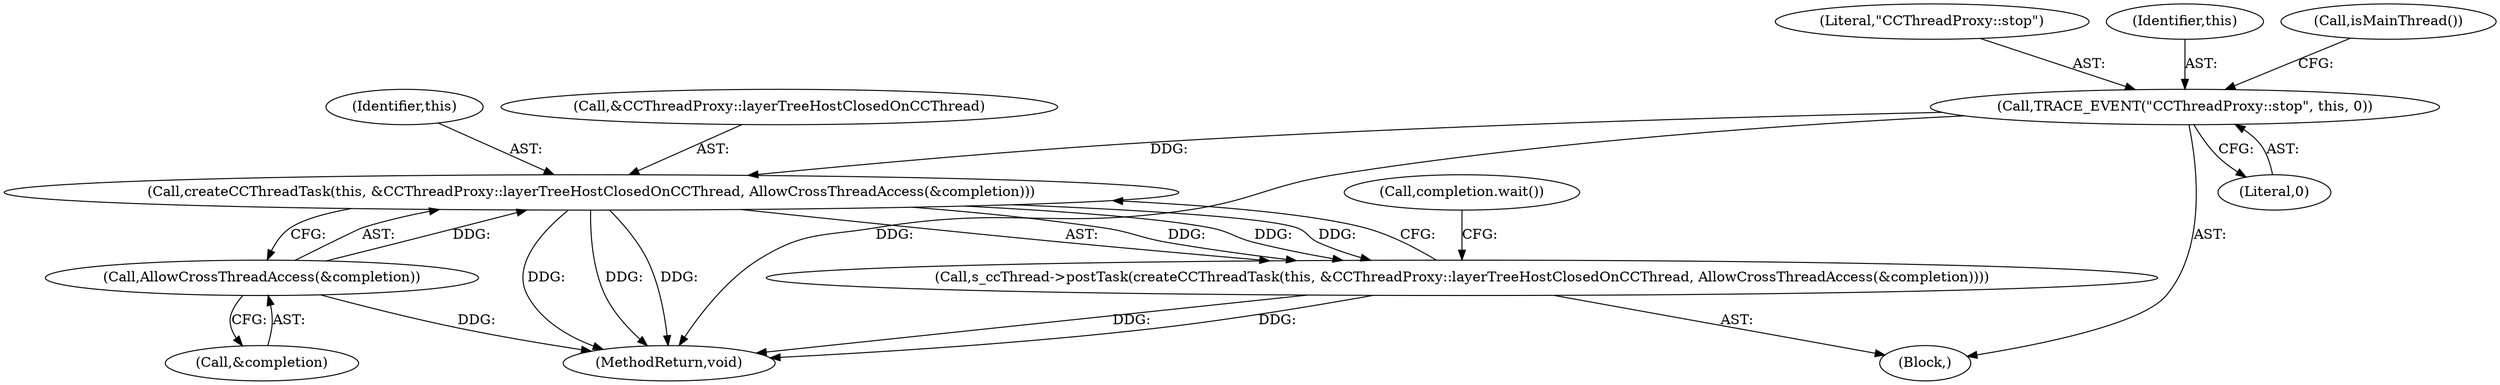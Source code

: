 digraph "0_Chrome_88c4913f11967abfd08a8b22b4423710322ac49b_2@API" {
"1000114" [label="(Call,createCCThreadTask(this, &CCThreadProxy::layerTreeHostClosedOnCCThread, AllowCrossThreadAccess(&completion)))"];
"1000104" [label="(Call,TRACE_EVENT(\"CCThreadProxy::stop\", this, 0))"];
"1000118" [label="(Call,AllowCrossThreadAccess(&completion))"];
"1000113" [label="(Call,s_ccThread->postTask(createCCThreadTask(this, &CCThreadProxy::layerTreeHostClosedOnCCThread, AllowCrossThreadAccess(&completion))))"];
"1000119" [label="(Call,&completion)"];
"1000114" [label="(Call,createCCThreadTask(this, &CCThreadProxy::layerTreeHostClosedOnCCThread, AllowCrossThreadAccess(&completion)))"];
"1000103" [label="(Block,)"];
"1000113" [label="(Call,s_ccThread->postTask(createCCThreadTask(this, &CCThreadProxy::layerTreeHostClosedOnCCThread, AllowCrossThreadAccess(&completion))))"];
"1000104" [label="(Call,TRACE_EVENT(\"CCThreadProxy::stop\", this, 0))"];
"1000105" [label="(Literal,\"CCThreadProxy::stop\")"];
"1000115" [label="(Identifier,this)"];
"1000116" [label="(Call,&CCThreadProxy::layerTreeHostClosedOnCCThread)"];
"1000107" [label="(Literal,0)"];
"1000106" [label="(Identifier,this)"];
"1000118" [label="(Call,AllowCrossThreadAccess(&completion))"];
"1000109" [label="(Call,isMainThread())"];
"1000132" [label="(MethodReturn,void)"];
"1000121" [label="(Call,completion.wait())"];
"1000114" -> "1000113"  [label="AST: "];
"1000114" -> "1000118"  [label="CFG: "];
"1000115" -> "1000114"  [label="AST: "];
"1000116" -> "1000114"  [label="AST: "];
"1000118" -> "1000114"  [label="AST: "];
"1000113" -> "1000114"  [label="CFG: "];
"1000114" -> "1000132"  [label="DDG: "];
"1000114" -> "1000132"  [label="DDG: "];
"1000114" -> "1000132"  [label="DDG: "];
"1000114" -> "1000113"  [label="DDG: "];
"1000114" -> "1000113"  [label="DDG: "];
"1000114" -> "1000113"  [label="DDG: "];
"1000104" -> "1000114"  [label="DDG: "];
"1000118" -> "1000114"  [label="DDG: "];
"1000104" -> "1000103"  [label="AST: "];
"1000104" -> "1000107"  [label="CFG: "];
"1000105" -> "1000104"  [label="AST: "];
"1000106" -> "1000104"  [label="AST: "];
"1000107" -> "1000104"  [label="AST: "];
"1000109" -> "1000104"  [label="CFG: "];
"1000104" -> "1000132"  [label="DDG: "];
"1000118" -> "1000119"  [label="CFG: "];
"1000119" -> "1000118"  [label="AST: "];
"1000118" -> "1000132"  [label="DDG: "];
"1000113" -> "1000103"  [label="AST: "];
"1000121" -> "1000113"  [label="CFG: "];
"1000113" -> "1000132"  [label="DDG: "];
"1000113" -> "1000132"  [label="DDG: "];
}

